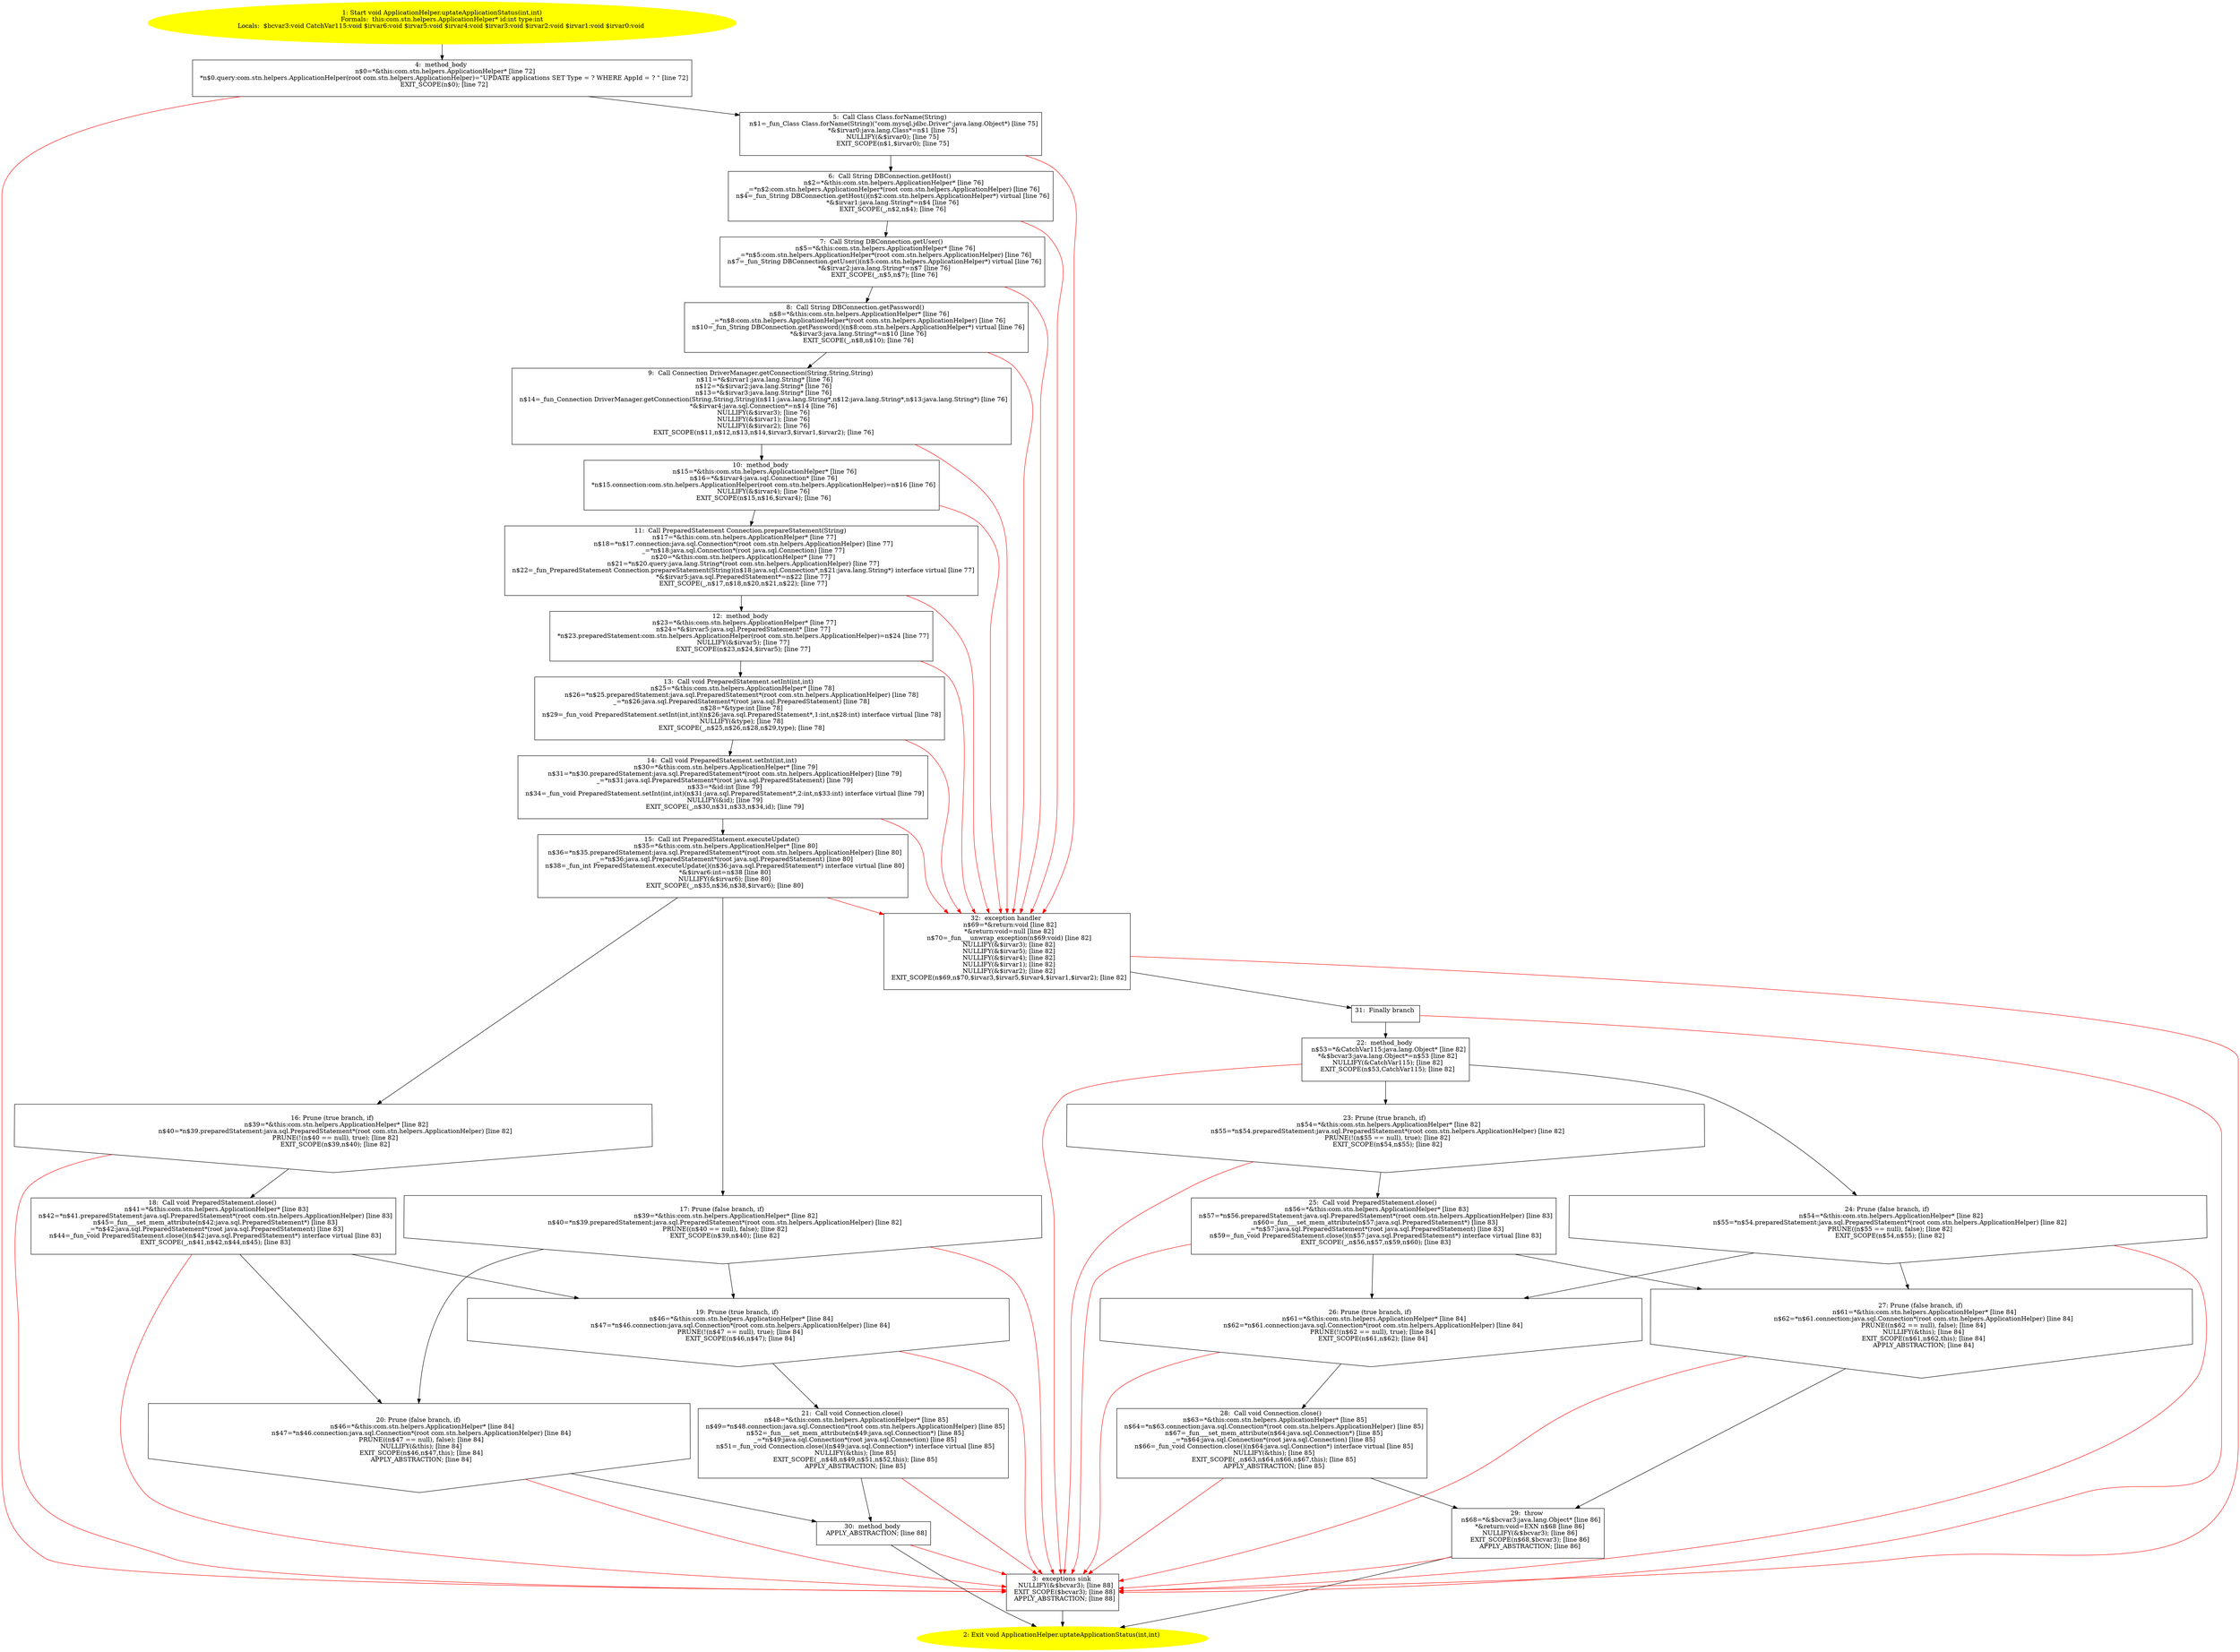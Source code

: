 /* @generated */
digraph cfg {
"com.stn.helpers.ApplicationHelper.uptateApplicationStatus(int,int):void.ff20de38f622e842b712d983a6c7b2f6_1" [label="1: Start void ApplicationHelper.uptateApplicationStatus(int,int)\nFormals:  this:com.stn.helpers.ApplicationHelper* id:int type:int\nLocals:  $bcvar3:void CatchVar115:void $irvar6:void $irvar5:void $irvar4:void $irvar3:void $irvar2:void $irvar1:void $irvar0:void \n  " color=yellow style=filled]
	

	 "com.stn.helpers.ApplicationHelper.uptateApplicationStatus(int,int):void.ff20de38f622e842b712d983a6c7b2f6_1" -> "com.stn.helpers.ApplicationHelper.uptateApplicationStatus(int,int):void.ff20de38f622e842b712d983a6c7b2f6_4" ;
"com.stn.helpers.ApplicationHelper.uptateApplicationStatus(int,int):void.ff20de38f622e842b712d983a6c7b2f6_2" [label="2: Exit void ApplicationHelper.uptateApplicationStatus(int,int) \n  " color=yellow style=filled]
	

"com.stn.helpers.ApplicationHelper.uptateApplicationStatus(int,int):void.ff20de38f622e842b712d983a6c7b2f6_3" [label="3:  exceptions sink \n   NULLIFY(&$bcvar3); [line 88]\n  EXIT_SCOPE($bcvar3); [line 88]\n  APPLY_ABSTRACTION; [line 88]\n " shape="box"]
	

	 "com.stn.helpers.ApplicationHelper.uptateApplicationStatus(int,int):void.ff20de38f622e842b712d983a6c7b2f6_3" -> "com.stn.helpers.ApplicationHelper.uptateApplicationStatus(int,int):void.ff20de38f622e842b712d983a6c7b2f6_2" ;
"com.stn.helpers.ApplicationHelper.uptateApplicationStatus(int,int):void.ff20de38f622e842b712d983a6c7b2f6_4" [label="4:  method_body \n   n$0=*&this:com.stn.helpers.ApplicationHelper* [line 72]\n  *n$0.query:com.stn.helpers.ApplicationHelper(root com.stn.helpers.ApplicationHelper)=\"UPDATE applications SET Type = ? WHERE AppId = ? \" [line 72]\n  EXIT_SCOPE(n$0); [line 72]\n " shape="box"]
	

	 "com.stn.helpers.ApplicationHelper.uptateApplicationStatus(int,int):void.ff20de38f622e842b712d983a6c7b2f6_4" -> "com.stn.helpers.ApplicationHelper.uptateApplicationStatus(int,int):void.ff20de38f622e842b712d983a6c7b2f6_5" ;
	 "com.stn.helpers.ApplicationHelper.uptateApplicationStatus(int,int):void.ff20de38f622e842b712d983a6c7b2f6_4" -> "com.stn.helpers.ApplicationHelper.uptateApplicationStatus(int,int):void.ff20de38f622e842b712d983a6c7b2f6_3" [color="red" ];
"com.stn.helpers.ApplicationHelper.uptateApplicationStatus(int,int):void.ff20de38f622e842b712d983a6c7b2f6_5" [label="5:  Call Class Class.forName(String) \n   n$1=_fun_Class Class.forName(String)(\"com.mysql.jdbc.Driver\":java.lang.Object*) [line 75]\n  *&$irvar0:java.lang.Class*=n$1 [line 75]\n  NULLIFY(&$irvar0); [line 75]\n  EXIT_SCOPE(n$1,$irvar0); [line 75]\n " shape="box"]
	

	 "com.stn.helpers.ApplicationHelper.uptateApplicationStatus(int,int):void.ff20de38f622e842b712d983a6c7b2f6_5" -> "com.stn.helpers.ApplicationHelper.uptateApplicationStatus(int,int):void.ff20de38f622e842b712d983a6c7b2f6_6" ;
	 "com.stn.helpers.ApplicationHelper.uptateApplicationStatus(int,int):void.ff20de38f622e842b712d983a6c7b2f6_5" -> "com.stn.helpers.ApplicationHelper.uptateApplicationStatus(int,int):void.ff20de38f622e842b712d983a6c7b2f6_32" [color="red" ];
"com.stn.helpers.ApplicationHelper.uptateApplicationStatus(int,int):void.ff20de38f622e842b712d983a6c7b2f6_6" [label="6:  Call String DBConnection.getHost() \n   n$2=*&this:com.stn.helpers.ApplicationHelper* [line 76]\n  _=*n$2:com.stn.helpers.ApplicationHelper*(root com.stn.helpers.ApplicationHelper) [line 76]\n  n$4=_fun_String DBConnection.getHost()(n$2:com.stn.helpers.ApplicationHelper*) virtual [line 76]\n  *&$irvar1:java.lang.String*=n$4 [line 76]\n  EXIT_SCOPE(_,n$2,n$4); [line 76]\n " shape="box"]
	

	 "com.stn.helpers.ApplicationHelper.uptateApplicationStatus(int,int):void.ff20de38f622e842b712d983a6c7b2f6_6" -> "com.stn.helpers.ApplicationHelper.uptateApplicationStatus(int,int):void.ff20de38f622e842b712d983a6c7b2f6_7" ;
	 "com.stn.helpers.ApplicationHelper.uptateApplicationStatus(int,int):void.ff20de38f622e842b712d983a6c7b2f6_6" -> "com.stn.helpers.ApplicationHelper.uptateApplicationStatus(int,int):void.ff20de38f622e842b712d983a6c7b2f6_32" [color="red" ];
"com.stn.helpers.ApplicationHelper.uptateApplicationStatus(int,int):void.ff20de38f622e842b712d983a6c7b2f6_7" [label="7:  Call String DBConnection.getUser() \n   n$5=*&this:com.stn.helpers.ApplicationHelper* [line 76]\n  _=*n$5:com.stn.helpers.ApplicationHelper*(root com.stn.helpers.ApplicationHelper) [line 76]\n  n$7=_fun_String DBConnection.getUser()(n$5:com.stn.helpers.ApplicationHelper*) virtual [line 76]\n  *&$irvar2:java.lang.String*=n$7 [line 76]\n  EXIT_SCOPE(_,n$5,n$7); [line 76]\n " shape="box"]
	

	 "com.stn.helpers.ApplicationHelper.uptateApplicationStatus(int,int):void.ff20de38f622e842b712d983a6c7b2f6_7" -> "com.stn.helpers.ApplicationHelper.uptateApplicationStatus(int,int):void.ff20de38f622e842b712d983a6c7b2f6_8" ;
	 "com.stn.helpers.ApplicationHelper.uptateApplicationStatus(int,int):void.ff20de38f622e842b712d983a6c7b2f6_7" -> "com.stn.helpers.ApplicationHelper.uptateApplicationStatus(int,int):void.ff20de38f622e842b712d983a6c7b2f6_32" [color="red" ];
"com.stn.helpers.ApplicationHelper.uptateApplicationStatus(int,int):void.ff20de38f622e842b712d983a6c7b2f6_8" [label="8:  Call String DBConnection.getPassword() \n   n$8=*&this:com.stn.helpers.ApplicationHelper* [line 76]\n  _=*n$8:com.stn.helpers.ApplicationHelper*(root com.stn.helpers.ApplicationHelper) [line 76]\n  n$10=_fun_String DBConnection.getPassword()(n$8:com.stn.helpers.ApplicationHelper*) virtual [line 76]\n  *&$irvar3:java.lang.String*=n$10 [line 76]\n  EXIT_SCOPE(_,n$8,n$10); [line 76]\n " shape="box"]
	

	 "com.stn.helpers.ApplicationHelper.uptateApplicationStatus(int,int):void.ff20de38f622e842b712d983a6c7b2f6_8" -> "com.stn.helpers.ApplicationHelper.uptateApplicationStatus(int,int):void.ff20de38f622e842b712d983a6c7b2f6_9" ;
	 "com.stn.helpers.ApplicationHelper.uptateApplicationStatus(int,int):void.ff20de38f622e842b712d983a6c7b2f6_8" -> "com.stn.helpers.ApplicationHelper.uptateApplicationStatus(int,int):void.ff20de38f622e842b712d983a6c7b2f6_32" [color="red" ];
"com.stn.helpers.ApplicationHelper.uptateApplicationStatus(int,int):void.ff20de38f622e842b712d983a6c7b2f6_9" [label="9:  Call Connection DriverManager.getConnection(String,String,String) \n   n$11=*&$irvar1:java.lang.String* [line 76]\n  n$12=*&$irvar2:java.lang.String* [line 76]\n  n$13=*&$irvar3:java.lang.String* [line 76]\n  n$14=_fun_Connection DriverManager.getConnection(String,String,String)(n$11:java.lang.String*,n$12:java.lang.String*,n$13:java.lang.String*) [line 76]\n  *&$irvar4:java.sql.Connection*=n$14 [line 76]\n  NULLIFY(&$irvar3); [line 76]\n  NULLIFY(&$irvar1); [line 76]\n  NULLIFY(&$irvar2); [line 76]\n  EXIT_SCOPE(n$11,n$12,n$13,n$14,$irvar3,$irvar1,$irvar2); [line 76]\n " shape="box"]
	

	 "com.stn.helpers.ApplicationHelper.uptateApplicationStatus(int,int):void.ff20de38f622e842b712d983a6c7b2f6_9" -> "com.stn.helpers.ApplicationHelper.uptateApplicationStatus(int,int):void.ff20de38f622e842b712d983a6c7b2f6_10" ;
	 "com.stn.helpers.ApplicationHelper.uptateApplicationStatus(int,int):void.ff20de38f622e842b712d983a6c7b2f6_9" -> "com.stn.helpers.ApplicationHelper.uptateApplicationStatus(int,int):void.ff20de38f622e842b712d983a6c7b2f6_32" [color="red" ];
"com.stn.helpers.ApplicationHelper.uptateApplicationStatus(int,int):void.ff20de38f622e842b712d983a6c7b2f6_10" [label="10:  method_body \n   n$15=*&this:com.stn.helpers.ApplicationHelper* [line 76]\n  n$16=*&$irvar4:java.sql.Connection* [line 76]\n  *n$15.connection:com.stn.helpers.ApplicationHelper(root com.stn.helpers.ApplicationHelper)=n$16 [line 76]\n  NULLIFY(&$irvar4); [line 76]\n  EXIT_SCOPE(n$15,n$16,$irvar4); [line 76]\n " shape="box"]
	

	 "com.stn.helpers.ApplicationHelper.uptateApplicationStatus(int,int):void.ff20de38f622e842b712d983a6c7b2f6_10" -> "com.stn.helpers.ApplicationHelper.uptateApplicationStatus(int,int):void.ff20de38f622e842b712d983a6c7b2f6_11" ;
	 "com.stn.helpers.ApplicationHelper.uptateApplicationStatus(int,int):void.ff20de38f622e842b712d983a6c7b2f6_10" -> "com.stn.helpers.ApplicationHelper.uptateApplicationStatus(int,int):void.ff20de38f622e842b712d983a6c7b2f6_32" [color="red" ];
"com.stn.helpers.ApplicationHelper.uptateApplicationStatus(int,int):void.ff20de38f622e842b712d983a6c7b2f6_11" [label="11:  Call PreparedStatement Connection.prepareStatement(String) \n   n$17=*&this:com.stn.helpers.ApplicationHelper* [line 77]\n  n$18=*n$17.connection:java.sql.Connection*(root com.stn.helpers.ApplicationHelper) [line 77]\n  _=*n$18:java.sql.Connection*(root java.sql.Connection) [line 77]\n  n$20=*&this:com.stn.helpers.ApplicationHelper* [line 77]\n  n$21=*n$20.query:java.lang.String*(root com.stn.helpers.ApplicationHelper) [line 77]\n  n$22=_fun_PreparedStatement Connection.prepareStatement(String)(n$18:java.sql.Connection*,n$21:java.lang.String*) interface virtual [line 77]\n  *&$irvar5:java.sql.PreparedStatement*=n$22 [line 77]\n  EXIT_SCOPE(_,n$17,n$18,n$20,n$21,n$22); [line 77]\n " shape="box"]
	

	 "com.stn.helpers.ApplicationHelper.uptateApplicationStatus(int,int):void.ff20de38f622e842b712d983a6c7b2f6_11" -> "com.stn.helpers.ApplicationHelper.uptateApplicationStatus(int,int):void.ff20de38f622e842b712d983a6c7b2f6_12" ;
	 "com.stn.helpers.ApplicationHelper.uptateApplicationStatus(int,int):void.ff20de38f622e842b712d983a6c7b2f6_11" -> "com.stn.helpers.ApplicationHelper.uptateApplicationStatus(int,int):void.ff20de38f622e842b712d983a6c7b2f6_32" [color="red" ];
"com.stn.helpers.ApplicationHelper.uptateApplicationStatus(int,int):void.ff20de38f622e842b712d983a6c7b2f6_12" [label="12:  method_body \n   n$23=*&this:com.stn.helpers.ApplicationHelper* [line 77]\n  n$24=*&$irvar5:java.sql.PreparedStatement* [line 77]\n  *n$23.preparedStatement:com.stn.helpers.ApplicationHelper(root com.stn.helpers.ApplicationHelper)=n$24 [line 77]\n  NULLIFY(&$irvar5); [line 77]\n  EXIT_SCOPE(n$23,n$24,$irvar5); [line 77]\n " shape="box"]
	

	 "com.stn.helpers.ApplicationHelper.uptateApplicationStatus(int,int):void.ff20de38f622e842b712d983a6c7b2f6_12" -> "com.stn.helpers.ApplicationHelper.uptateApplicationStatus(int,int):void.ff20de38f622e842b712d983a6c7b2f6_13" ;
	 "com.stn.helpers.ApplicationHelper.uptateApplicationStatus(int,int):void.ff20de38f622e842b712d983a6c7b2f6_12" -> "com.stn.helpers.ApplicationHelper.uptateApplicationStatus(int,int):void.ff20de38f622e842b712d983a6c7b2f6_32" [color="red" ];
"com.stn.helpers.ApplicationHelper.uptateApplicationStatus(int,int):void.ff20de38f622e842b712d983a6c7b2f6_13" [label="13:  Call void PreparedStatement.setInt(int,int) \n   n$25=*&this:com.stn.helpers.ApplicationHelper* [line 78]\n  n$26=*n$25.preparedStatement:java.sql.PreparedStatement*(root com.stn.helpers.ApplicationHelper) [line 78]\n  _=*n$26:java.sql.PreparedStatement*(root java.sql.PreparedStatement) [line 78]\n  n$28=*&type:int [line 78]\n  n$29=_fun_void PreparedStatement.setInt(int,int)(n$26:java.sql.PreparedStatement*,1:int,n$28:int) interface virtual [line 78]\n  NULLIFY(&type); [line 78]\n  EXIT_SCOPE(_,n$25,n$26,n$28,n$29,type); [line 78]\n " shape="box"]
	

	 "com.stn.helpers.ApplicationHelper.uptateApplicationStatus(int,int):void.ff20de38f622e842b712d983a6c7b2f6_13" -> "com.stn.helpers.ApplicationHelper.uptateApplicationStatus(int,int):void.ff20de38f622e842b712d983a6c7b2f6_14" ;
	 "com.stn.helpers.ApplicationHelper.uptateApplicationStatus(int,int):void.ff20de38f622e842b712d983a6c7b2f6_13" -> "com.stn.helpers.ApplicationHelper.uptateApplicationStatus(int,int):void.ff20de38f622e842b712d983a6c7b2f6_32" [color="red" ];
"com.stn.helpers.ApplicationHelper.uptateApplicationStatus(int,int):void.ff20de38f622e842b712d983a6c7b2f6_14" [label="14:  Call void PreparedStatement.setInt(int,int) \n   n$30=*&this:com.stn.helpers.ApplicationHelper* [line 79]\n  n$31=*n$30.preparedStatement:java.sql.PreparedStatement*(root com.stn.helpers.ApplicationHelper) [line 79]\n  _=*n$31:java.sql.PreparedStatement*(root java.sql.PreparedStatement) [line 79]\n  n$33=*&id:int [line 79]\n  n$34=_fun_void PreparedStatement.setInt(int,int)(n$31:java.sql.PreparedStatement*,2:int,n$33:int) interface virtual [line 79]\n  NULLIFY(&id); [line 79]\n  EXIT_SCOPE(_,n$30,n$31,n$33,n$34,id); [line 79]\n " shape="box"]
	

	 "com.stn.helpers.ApplicationHelper.uptateApplicationStatus(int,int):void.ff20de38f622e842b712d983a6c7b2f6_14" -> "com.stn.helpers.ApplicationHelper.uptateApplicationStatus(int,int):void.ff20de38f622e842b712d983a6c7b2f6_15" ;
	 "com.stn.helpers.ApplicationHelper.uptateApplicationStatus(int,int):void.ff20de38f622e842b712d983a6c7b2f6_14" -> "com.stn.helpers.ApplicationHelper.uptateApplicationStatus(int,int):void.ff20de38f622e842b712d983a6c7b2f6_32" [color="red" ];
"com.stn.helpers.ApplicationHelper.uptateApplicationStatus(int,int):void.ff20de38f622e842b712d983a6c7b2f6_15" [label="15:  Call int PreparedStatement.executeUpdate() \n   n$35=*&this:com.stn.helpers.ApplicationHelper* [line 80]\n  n$36=*n$35.preparedStatement:java.sql.PreparedStatement*(root com.stn.helpers.ApplicationHelper) [line 80]\n  _=*n$36:java.sql.PreparedStatement*(root java.sql.PreparedStatement) [line 80]\n  n$38=_fun_int PreparedStatement.executeUpdate()(n$36:java.sql.PreparedStatement*) interface virtual [line 80]\n  *&$irvar6:int=n$38 [line 80]\n  NULLIFY(&$irvar6); [line 80]\n  EXIT_SCOPE(_,n$35,n$36,n$38,$irvar6); [line 80]\n " shape="box"]
	

	 "com.stn.helpers.ApplicationHelper.uptateApplicationStatus(int,int):void.ff20de38f622e842b712d983a6c7b2f6_15" -> "com.stn.helpers.ApplicationHelper.uptateApplicationStatus(int,int):void.ff20de38f622e842b712d983a6c7b2f6_16" ;
	 "com.stn.helpers.ApplicationHelper.uptateApplicationStatus(int,int):void.ff20de38f622e842b712d983a6c7b2f6_15" -> "com.stn.helpers.ApplicationHelper.uptateApplicationStatus(int,int):void.ff20de38f622e842b712d983a6c7b2f6_17" ;
	 "com.stn.helpers.ApplicationHelper.uptateApplicationStatus(int,int):void.ff20de38f622e842b712d983a6c7b2f6_15" -> "com.stn.helpers.ApplicationHelper.uptateApplicationStatus(int,int):void.ff20de38f622e842b712d983a6c7b2f6_32" [color="red" ];
"com.stn.helpers.ApplicationHelper.uptateApplicationStatus(int,int):void.ff20de38f622e842b712d983a6c7b2f6_16" [label="16: Prune (true branch, if) \n   n$39=*&this:com.stn.helpers.ApplicationHelper* [line 82]\n  n$40=*n$39.preparedStatement:java.sql.PreparedStatement*(root com.stn.helpers.ApplicationHelper) [line 82]\n  PRUNE(!(n$40 == null), true); [line 82]\n  EXIT_SCOPE(n$39,n$40); [line 82]\n " shape="invhouse"]
	

	 "com.stn.helpers.ApplicationHelper.uptateApplicationStatus(int,int):void.ff20de38f622e842b712d983a6c7b2f6_16" -> "com.stn.helpers.ApplicationHelper.uptateApplicationStatus(int,int):void.ff20de38f622e842b712d983a6c7b2f6_18" ;
	 "com.stn.helpers.ApplicationHelper.uptateApplicationStatus(int,int):void.ff20de38f622e842b712d983a6c7b2f6_16" -> "com.stn.helpers.ApplicationHelper.uptateApplicationStatus(int,int):void.ff20de38f622e842b712d983a6c7b2f6_3" [color="red" ];
"com.stn.helpers.ApplicationHelper.uptateApplicationStatus(int,int):void.ff20de38f622e842b712d983a6c7b2f6_17" [label="17: Prune (false branch, if) \n   n$39=*&this:com.stn.helpers.ApplicationHelper* [line 82]\n  n$40=*n$39.preparedStatement:java.sql.PreparedStatement*(root com.stn.helpers.ApplicationHelper) [line 82]\n  PRUNE((n$40 == null), false); [line 82]\n  EXIT_SCOPE(n$39,n$40); [line 82]\n " shape="invhouse"]
	

	 "com.stn.helpers.ApplicationHelper.uptateApplicationStatus(int,int):void.ff20de38f622e842b712d983a6c7b2f6_17" -> "com.stn.helpers.ApplicationHelper.uptateApplicationStatus(int,int):void.ff20de38f622e842b712d983a6c7b2f6_19" ;
	 "com.stn.helpers.ApplicationHelper.uptateApplicationStatus(int,int):void.ff20de38f622e842b712d983a6c7b2f6_17" -> "com.stn.helpers.ApplicationHelper.uptateApplicationStatus(int,int):void.ff20de38f622e842b712d983a6c7b2f6_20" ;
	 "com.stn.helpers.ApplicationHelper.uptateApplicationStatus(int,int):void.ff20de38f622e842b712d983a6c7b2f6_17" -> "com.stn.helpers.ApplicationHelper.uptateApplicationStatus(int,int):void.ff20de38f622e842b712d983a6c7b2f6_3" [color="red" ];
"com.stn.helpers.ApplicationHelper.uptateApplicationStatus(int,int):void.ff20de38f622e842b712d983a6c7b2f6_18" [label="18:  Call void PreparedStatement.close() \n   n$41=*&this:com.stn.helpers.ApplicationHelper* [line 83]\n  n$42=*n$41.preparedStatement:java.sql.PreparedStatement*(root com.stn.helpers.ApplicationHelper) [line 83]\n  n$45=_fun___set_mem_attribute(n$42:java.sql.PreparedStatement*) [line 83]\n  _=*n$42:java.sql.PreparedStatement*(root java.sql.PreparedStatement) [line 83]\n  n$44=_fun_void PreparedStatement.close()(n$42:java.sql.PreparedStatement*) interface virtual [line 83]\n  EXIT_SCOPE(_,n$41,n$42,n$44,n$45); [line 83]\n " shape="box"]
	

	 "com.stn.helpers.ApplicationHelper.uptateApplicationStatus(int,int):void.ff20de38f622e842b712d983a6c7b2f6_18" -> "com.stn.helpers.ApplicationHelper.uptateApplicationStatus(int,int):void.ff20de38f622e842b712d983a6c7b2f6_19" ;
	 "com.stn.helpers.ApplicationHelper.uptateApplicationStatus(int,int):void.ff20de38f622e842b712d983a6c7b2f6_18" -> "com.stn.helpers.ApplicationHelper.uptateApplicationStatus(int,int):void.ff20de38f622e842b712d983a6c7b2f6_20" ;
	 "com.stn.helpers.ApplicationHelper.uptateApplicationStatus(int,int):void.ff20de38f622e842b712d983a6c7b2f6_18" -> "com.stn.helpers.ApplicationHelper.uptateApplicationStatus(int,int):void.ff20de38f622e842b712d983a6c7b2f6_3" [color="red" ];
"com.stn.helpers.ApplicationHelper.uptateApplicationStatus(int,int):void.ff20de38f622e842b712d983a6c7b2f6_19" [label="19: Prune (true branch, if) \n   n$46=*&this:com.stn.helpers.ApplicationHelper* [line 84]\n  n$47=*n$46.connection:java.sql.Connection*(root com.stn.helpers.ApplicationHelper) [line 84]\n  PRUNE(!(n$47 == null), true); [line 84]\n  EXIT_SCOPE(n$46,n$47); [line 84]\n " shape="invhouse"]
	

	 "com.stn.helpers.ApplicationHelper.uptateApplicationStatus(int,int):void.ff20de38f622e842b712d983a6c7b2f6_19" -> "com.stn.helpers.ApplicationHelper.uptateApplicationStatus(int,int):void.ff20de38f622e842b712d983a6c7b2f6_21" ;
	 "com.stn.helpers.ApplicationHelper.uptateApplicationStatus(int,int):void.ff20de38f622e842b712d983a6c7b2f6_19" -> "com.stn.helpers.ApplicationHelper.uptateApplicationStatus(int,int):void.ff20de38f622e842b712d983a6c7b2f6_3" [color="red" ];
"com.stn.helpers.ApplicationHelper.uptateApplicationStatus(int,int):void.ff20de38f622e842b712d983a6c7b2f6_20" [label="20: Prune (false branch, if) \n   n$46=*&this:com.stn.helpers.ApplicationHelper* [line 84]\n  n$47=*n$46.connection:java.sql.Connection*(root com.stn.helpers.ApplicationHelper) [line 84]\n  PRUNE((n$47 == null), false); [line 84]\n  NULLIFY(&this); [line 84]\n  EXIT_SCOPE(n$46,n$47,this); [line 84]\n  APPLY_ABSTRACTION; [line 84]\n " shape="invhouse"]
	

	 "com.stn.helpers.ApplicationHelper.uptateApplicationStatus(int,int):void.ff20de38f622e842b712d983a6c7b2f6_20" -> "com.stn.helpers.ApplicationHelper.uptateApplicationStatus(int,int):void.ff20de38f622e842b712d983a6c7b2f6_30" ;
	 "com.stn.helpers.ApplicationHelper.uptateApplicationStatus(int,int):void.ff20de38f622e842b712d983a6c7b2f6_20" -> "com.stn.helpers.ApplicationHelper.uptateApplicationStatus(int,int):void.ff20de38f622e842b712d983a6c7b2f6_3" [color="red" ];
"com.stn.helpers.ApplicationHelper.uptateApplicationStatus(int,int):void.ff20de38f622e842b712d983a6c7b2f6_21" [label="21:  Call void Connection.close() \n   n$48=*&this:com.stn.helpers.ApplicationHelper* [line 85]\n  n$49=*n$48.connection:java.sql.Connection*(root com.stn.helpers.ApplicationHelper) [line 85]\n  n$52=_fun___set_mem_attribute(n$49:java.sql.Connection*) [line 85]\n  _=*n$49:java.sql.Connection*(root java.sql.Connection) [line 85]\n  n$51=_fun_void Connection.close()(n$49:java.sql.Connection*) interface virtual [line 85]\n  NULLIFY(&this); [line 85]\n  EXIT_SCOPE(_,n$48,n$49,n$51,n$52,this); [line 85]\n  APPLY_ABSTRACTION; [line 85]\n " shape="box"]
	

	 "com.stn.helpers.ApplicationHelper.uptateApplicationStatus(int,int):void.ff20de38f622e842b712d983a6c7b2f6_21" -> "com.stn.helpers.ApplicationHelper.uptateApplicationStatus(int,int):void.ff20de38f622e842b712d983a6c7b2f6_30" ;
	 "com.stn.helpers.ApplicationHelper.uptateApplicationStatus(int,int):void.ff20de38f622e842b712d983a6c7b2f6_21" -> "com.stn.helpers.ApplicationHelper.uptateApplicationStatus(int,int):void.ff20de38f622e842b712d983a6c7b2f6_3" [color="red" ];
"com.stn.helpers.ApplicationHelper.uptateApplicationStatus(int,int):void.ff20de38f622e842b712d983a6c7b2f6_22" [label="22:  method_body \n   n$53=*&CatchVar115:java.lang.Object* [line 82]\n  *&$bcvar3:java.lang.Object*=n$53 [line 82]\n  NULLIFY(&CatchVar115); [line 82]\n  EXIT_SCOPE(n$53,CatchVar115); [line 82]\n " shape="box"]
	

	 "com.stn.helpers.ApplicationHelper.uptateApplicationStatus(int,int):void.ff20de38f622e842b712d983a6c7b2f6_22" -> "com.stn.helpers.ApplicationHelper.uptateApplicationStatus(int,int):void.ff20de38f622e842b712d983a6c7b2f6_23" ;
	 "com.stn.helpers.ApplicationHelper.uptateApplicationStatus(int,int):void.ff20de38f622e842b712d983a6c7b2f6_22" -> "com.stn.helpers.ApplicationHelper.uptateApplicationStatus(int,int):void.ff20de38f622e842b712d983a6c7b2f6_24" ;
	 "com.stn.helpers.ApplicationHelper.uptateApplicationStatus(int,int):void.ff20de38f622e842b712d983a6c7b2f6_22" -> "com.stn.helpers.ApplicationHelper.uptateApplicationStatus(int,int):void.ff20de38f622e842b712d983a6c7b2f6_3" [color="red" ];
"com.stn.helpers.ApplicationHelper.uptateApplicationStatus(int,int):void.ff20de38f622e842b712d983a6c7b2f6_23" [label="23: Prune (true branch, if) \n   n$54=*&this:com.stn.helpers.ApplicationHelper* [line 82]\n  n$55=*n$54.preparedStatement:java.sql.PreparedStatement*(root com.stn.helpers.ApplicationHelper) [line 82]\n  PRUNE(!(n$55 == null), true); [line 82]\n  EXIT_SCOPE(n$54,n$55); [line 82]\n " shape="invhouse"]
	

	 "com.stn.helpers.ApplicationHelper.uptateApplicationStatus(int,int):void.ff20de38f622e842b712d983a6c7b2f6_23" -> "com.stn.helpers.ApplicationHelper.uptateApplicationStatus(int,int):void.ff20de38f622e842b712d983a6c7b2f6_25" ;
	 "com.stn.helpers.ApplicationHelper.uptateApplicationStatus(int,int):void.ff20de38f622e842b712d983a6c7b2f6_23" -> "com.stn.helpers.ApplicationHelper.uptateApplicationStatus(int,int):void.ff20de38f622e842b712d983a6c7b2f6_3" [color="red" ];
"com.stn.helpers.ApplicationHelper.uptateApplicationStatus(int,int):void.ff20de38f622e842b712d983a6c7b2f6_24" [label="24: Prune (false branch, if) \n   n$54=*&this:com.stn.helpers.ApplicationHelper* [line 82]\n  n$55=*n$54.preparedStatement:java.sql.PreparedStatement*(root com.stn.helpers.ApplicationHelper) [line 82]\n  PRUNE((n$55 == null), false); [line 82]\n  EXIT_SCOPE(n$54,n$55); [line 82]\n " shape="invhouse"]
	

	 "com.stn.helpers.ApplicationHelper.uptateApplicationStatus(int,int):void.ff20de38f622e842b712d983a6c7b2f6_24" -> "com.stn.helpers.ApplicationHelper.uptateApplicationStatus(int,int):void.ff20de38f622e842b712d983a6c7b2f6_26" ;
	 "com.stn.helpers.ApplicationHelper.uptateApplicationStatus(int,int):void.ff20de38f622e842b712d983a6c7b2f6_24" -> "com.stn.helpers.ApplicationHelper.uptateApplicationStatus(int,int):void.ff20de38f622e842b712d983a6c7b2f6_27" ;
	 "com.stn.helpers.ApplicationHelper.uptateApplicationStatus(int,int):void.ff20de38f622e842b712d983a6c7b2f6_24" -> "com.stn.helpers.ApplicationHelper.uptateApplicationStatus(int,int):void.ff20de38f622e842b712d983a6c7b2f6_3" [color="red" ];
"com.stn.helpers.ApplicationHelper.uptateApplicationStatus(int,int):void.ff20de38f622e842b712d983a6c7b2f6_25" [label="25:  Call void PreparedStatement.close() \n   n$56=*&this:com.stn.helpers.ApplicationHelper* [line 83]\n  n$57=*n$56.preparedStatement:java.sql.PreparedStatement*(root com.stn.helpers.ApplicationHelper) [line 83]\n  n$60=_fun___set_mem_attribute(n$57:java.sql.PreparedStatement*) [line 83]\n  _=*n$57:java.sql.PreparedStatement*(root java.sql.PreparedStatement) [line 83]\n  n$59=_fun_void PreparedStatement.close()(n$57:java.sql.PreparedStatement*) interface virtual [line 83]\n  EXIT_SCOPE(_,n$56,n$57,n$59,n$60); [line 83]\n " shape="box"]
	

	 "com.stn.helpers.ApplicationHelper.uptateApplicationStatus(int,int):void.ff20de38f622e842b712d983a6c7b2f6_25" -> "com.stn.helpers.ApplicationHelper.uptateApplicationStatus(int,int):void.ff20de38f622e842b712d983a6c7b2f6_26" ;
	 "com.stn.helpers.ApplicationHelper.uptateApplicationStatus(int,int):void.ff20de38f622e842b712d983a6c7b2f6_25" -> "com.stn.helpers.ApplicationHelper.uptateApplicationStatus(int,int):void.ff20de38f622e842b712d983a6c7b2f6_27" ;
	 "com.stn.helpers.ApplicationHelper.uptateApplicationStatus(int,int):void.ff20de38f622e842b712d983a6c7b2f6_25" -> "com.stn.helpers.ApplicationHelper.uptateApplicationStatus(int,int):void.ff20de38f622e842b712d983a6c7b2f6_3" [color="red" ];
"com.stn.helpers.ApplicationHelper.uptateApplicationStatus(int,int):void.ff20de38f622e842b712d983a6c7b2f6_26" [label="26: Prune (true branch, if) \n   n$61=*&this:com.stn.helpers.ApplicationHelper* [line 84]\n  n$62=*n$61.connection:java.sql.Connection*(root com.stn.helpers.ApplicationHelper) [line 84]\n  PRUNE(!(n$62 == null), true); [line 84]\n  EXIT_SCOPE(n$61,n$62); [line 84]\n " shape="invhouse"]
	

	 "com.stn.helpers.ApplicationHelper.uptateApplicationStatus(int,int):void.ff20de38f622e842b712d983a6c7b2f6_26" -> "com.stn.helpers.ApplicationHelper.uptateApplicationStatus(int,int):void.ff20de38f622e842b712d983a6c7b2f6_28" ;
	 "com.stn.helpers.ApplicationHelper.uptateApplicationStatus(int,int):void.ff20de38f622e842b712d983a6c7b2f6_26" -> "com.stn.helpers.ApplicationHelper.uptateApplicationStatus(int,int):void.ff20de38f622e842b712d983a6c7b2f6_3" [color="red" ];
"com.stn.helpers.ApplicationHelper.uptateApplicationStatus(int,int):void.ff20de38f622e842b712d983a6c7b2f6_27" [label="27: Prune (false branch, if) \n   n$61=*&this:com.stn.helpers.ApplicationHelper* [line 84]\n  n$62=*n$61.connection:java.sql.Connection*(root com.stn.helpers.ApplicationHelper) [line 84]\n  PRUNE((n$62 == null), false); [line 84]\n  NULLIFY(&this); [line 84]\n  EXIT_SCOPE(n$61,n$62,this); [line 84]\n  APPLY_ABSTRACTION; [line 84]\n " shape="invhouse"]
	

	 "com.stn.helpers.ApplicationHelper.uptateApplicationStatus(int,int):void.ff20de38f622e842b712d983a6c7b2f6_27" -> "com.stn.helpers.ApplicationHelper.uptateApplicationStatus(int,int):void.ff20de38f622e842b712d983a6c7b2f6_29" ;
	 "com.stn.helpers.ApplicationHelper.uptateApplicationStatus(int,int):void.ff20de38f622e842b712d983a6c7b2f6_27" -> "com.stn.helpers.ApplicationHelper.uptateApplicationStatus(int,int):void.ff20de38f622e842b712d983a6c7b2f6_3" [color="red" ];
"com.stn.helpers.ApplicationHelper.uptateApplicationStatus(int,int):void.ff20de38f622e842b712d983a6c7b2f6_28" [label="28:  Call void Connection.close() \n   n$63=*&this:com.stn.helpers.ApplicationHelper* [line 85]\n  n$64=*n$63.connection:java.sql.Connection*(root com.stn.helpers.ApplicationHelper) [line 85]\n  n$67=_fun___set_mem_attribute(n$64:java.sql.Connection*) [line 85]\n  _=*n$64:java.sql.Connection*(root java.sql.Connection) [line 85]\n  n$66=_fun_void Connection.close()(n$64:java.sql.Connection*) interface virtual [line 85]\n  NULLIFY(&this); [line 85]\n  EXIT_SCOPE(_,n$63,n$64,n$66,n$67,this); [line 85]\n  APPLY_ABSTRACTION; [line 85]\n " shape="box"]
	

	 "com.stn.helpers.ApplicationHelper.uptateApplicationStatus(int,int):void.ff20de38f622e842b712d983a6c7b2f6_28" -> "com.stn.helpers.ApplicationHelper.uptateApplicationStatus(int,int):void.ff20de38f622e842b712d983a6c7b2f6_29" ;
	 "com.stn.helpers.ApplicationHelper.uptateApplicationStatus(int,int):void.ff20de38f622e842b712d983a6c7b2f6_28" -> "com.stn.helpers.ApplicationHelper.uptateApplicationStatus(int,int):void.ff20de38f622e842b712d983a6c7b2f6_3" [color="red" ];
"com.stn.helpers.ApplicationHelper.uptateApplicationStatus(int,int):void.ff20de38f622e842b712d983a6c7b2f6_29" [label="29:  throw \n   n$68=*&$bcvar3:java.lang.Object* [line 86]\n  *&return:void=EXN n$68 [line 86]\n  NULLIFY(&$bcvar3); [line 86]\n  EXIT_SCOPE(n$68,$bcvar3); [line 86]\n  APPLY_ABSTRACTION; [line 86]\n " shape="box"]
	

	 "com.stn.helpers.ApplicationHelper.uptateApplicationStatus(int,int):void.ff20de38f622e842b712d983a6c7b2f6_29" -> "com.stn.helpers.ApplicationHelper.uptateApplicationStatus(int,int):void.ff20de38f622e842b712d983a6c7b2f6_2" ;
	 "com.stn.helpers.ApplicationHelper.uptateApplicationStatus(int,int):void.ff20de38f622e842b712d983a6c7b2f6_29" -> "com.stn.helpers.ApplicationHelper.uptateApplicationStatus(int,int):void.ff20de38f622e842b712d983a6c7b2f6_3" [color="red" ];
"com.stn.helpers.ApplicationHelper.uptateApplicationStatus(int,int):void.ff20de38f622e842b712d983a6c7b2f6_30" [label="30:  method_body \n   APPLY_ABSTRACTION; [line 88]\n " shape="box"]
	

	 "com.stn.helpers.ApplicationHelper.uptateApplicationStatus(int,int):void.ff20de38f622e842b712d983a6c7b2f6_30" -> "com.stn.helpers.ApplicationHelper.uptateApplicationStatus(int,int):void.ff20de38f622e842b712d983a6c7b2f6_2" ;
	 "com.stn.helpers.ApplicationHelper.uptateApplicationStatus(int,int):void.ff20de38f622e842b712d983a6c7b2f6_30" -> "com.stn.helpers.ApplicationHelper.uptateApplicationStatus(int,int):void.ff20de38f622e842b712d983a6c7b2f6_3" [color="red" ];
"com.stn.helpers.ApplicationHelper.uptateApplicationStatus(int,int):void.ff20de38f622e842b712d983a6c7b2f6_31" [label="31:  Finally branch \n  " shape="box"]
	

	 "com.stn.helpers.ApplicationHelper.uptateApplicationStatus(int,int):void.ff20de38f622e842b712d983a6c7b2f6_31" -> "com.stn.helpers.ApplicationHelper.uptateApplicationStatus(int,int):void.ff20de38f622e842b712d983a6c7b2f6_22" ;
	 "com.stn.helpers.ApplicationHelper.uptateApplicationStatus(int,int):void.ff20de38f622e842b712d983a6c7b2f6_31" -> "com.stn.helpers.ApplicationHelper.uptateApplicationStatus(int,int):void.ff20de38f622e842b712d983a6c7b2f6_3" [color="red" ];
"com.stn.helpers.ApplicationHelper.uptateApplicationStatus(int,int):void.ff20de38f622e842b712d983a6c7b2f6_32" [label="32:  exception handler \n   n$69=*&return:void [line 82]\n  *&return:void=null [line 82]\n  n$70=_fun___unwrap_exception(n$69:void) [line 82]\n  NULLIFY(&$irvar3); [line 82]\n  NULLIFY(&$irvar5); [line 82]\n  NULLIFY(&$irvar4); [line 82]\n  NULLIFY(&$irvar1); [line 82]\n  NULLIFY(&$irvar2); [line 82]\n  EXIT_SCOPE(n$69,n$70,$irvar3,$irvar5,$irvar4,$irvar1,$irvar2); [line 82]\n " shape="box"]
	

	 "com.stn.helpers.ApplicationHelper.uptateApplicationStatus(int,int):void.ff20de38f622e842b712d983a6c7b2f6_32" -> "com.stn.helpers.ApplicationHelper.uptateApplicationStatus(int,int):void.ff20de38f622e842b712d983a6c7b2f6_31" ;
	 "com.stn.helpers.ApplicationHelper.uptateApplicationStatus(int,int):void.ff20de38f622e842b712d983a6c7b2f6_32" -> "com.stn.helpers.ApplicationHelper.uptateApplicationStatus(int,int):void.ff20de38f622e842b712d983a6c7b2f6_3" [color="red" ];
}
